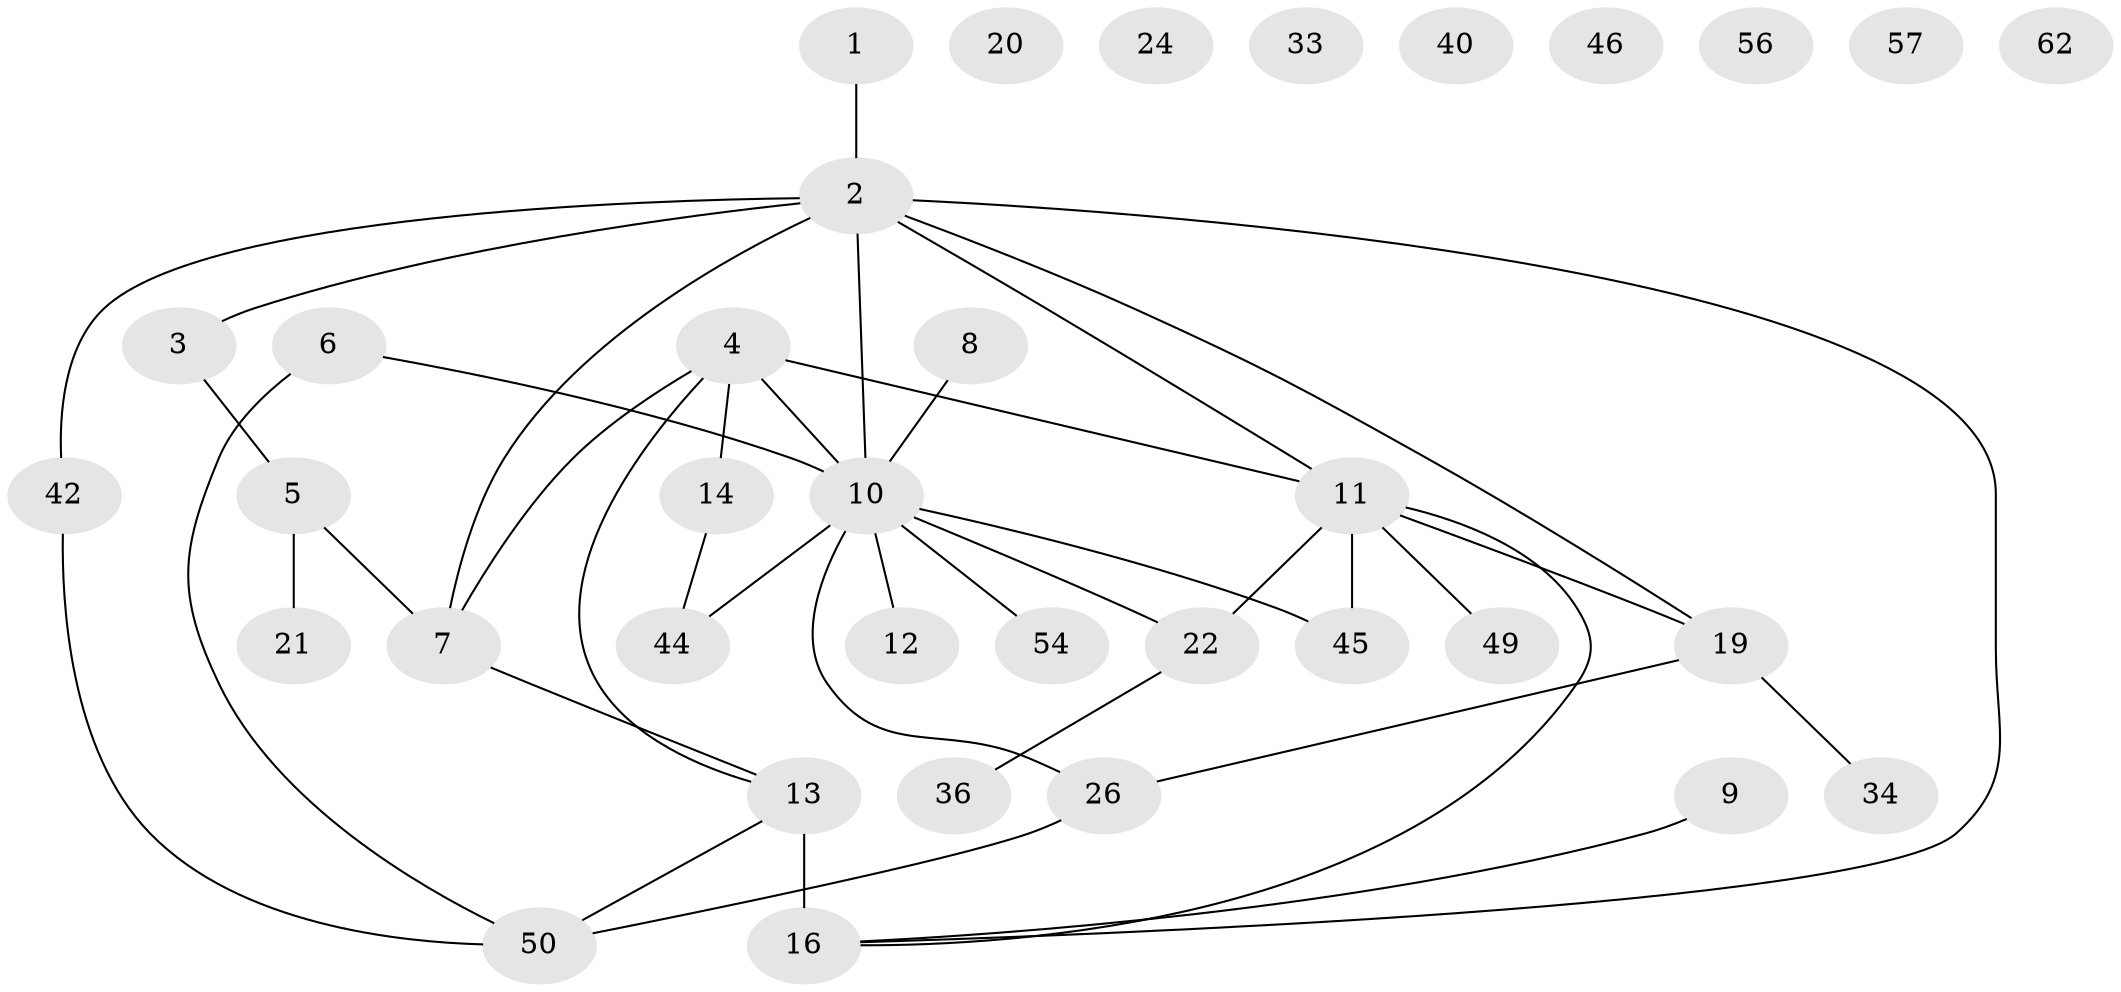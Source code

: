 // original degree distribution, {3: 0.19718309859154928, 4: 0.15492957746478872, 2: 0.2676056338028169, 6: 0.04225352112676056, 1: 0.16901408450704225, 0: 0.11267605633802817, 5: 0.056338028169014086}
// Generated by graph-tools (version 1.1) at 2025/12/03/09/25 04:12:59]
// undirected, 35 vertices, 40 edges
graph export_dot {
graph [start="1"]
  node [color=gray90,style=filled];
  1 [super="+51+25"];
  2 [super="+29+18+37"];
  3;
  4 [super="+52+32+48"];
  5;
  6 [super="+53"];
  7 [super="+64+43"];
  8;
  9;
  10 [super="+47+15+17+27"];
  11 [super="+38+55"];
  12;
  13 [super="+66+35+28"];
  14 [super="+23"];
  16 [super="+30"];
  19 [super="+39+41"];
  20;
  21 [super="+63"];
  22 [super="+69"];
  24;
  26;
  33;
  34;
  36;
  40;
  42;
  44;
  45;
  46;
  49;
  50 [super="+61"];
  54;
  56;
  57;
  62;
  1 -- 2;
  2 -- 42;
  2 -- 7 [weight=2];
  2 -- 19;
  2 -- 10 [weight=2];
  2 -- 16;
  2 -- 3;
  2 -- 11;
  3 -- 5;
  4 -- 10;
  4 -- 7;
  4 -- 14;
  4 -- 13;
  4 -- 11 [weight=2];
  5 -- 7;
  5 -- 21;
  6 -- 10;
  6 -- 50;
  7 -- 13;
  8 -- 10;
  9 -- 16;
  10 -- 44;
  10 -- 12;
  10 -- 45;
  10 -- 26 [weight=2];
  10 -- 54;
  10 -- 22;
  11 -- 16 [weight=2];
  11 -- 49;
  11 -- 19;
  11 -- 22;
  11 -- 45;
  13 -- 50;
  13 -- 16 [weight=5];
  14 -- 44;
  19 -- 26;
  19 -- 34;
  22 -- 36;
  26 -- 50;
  42 -- 50;
}
